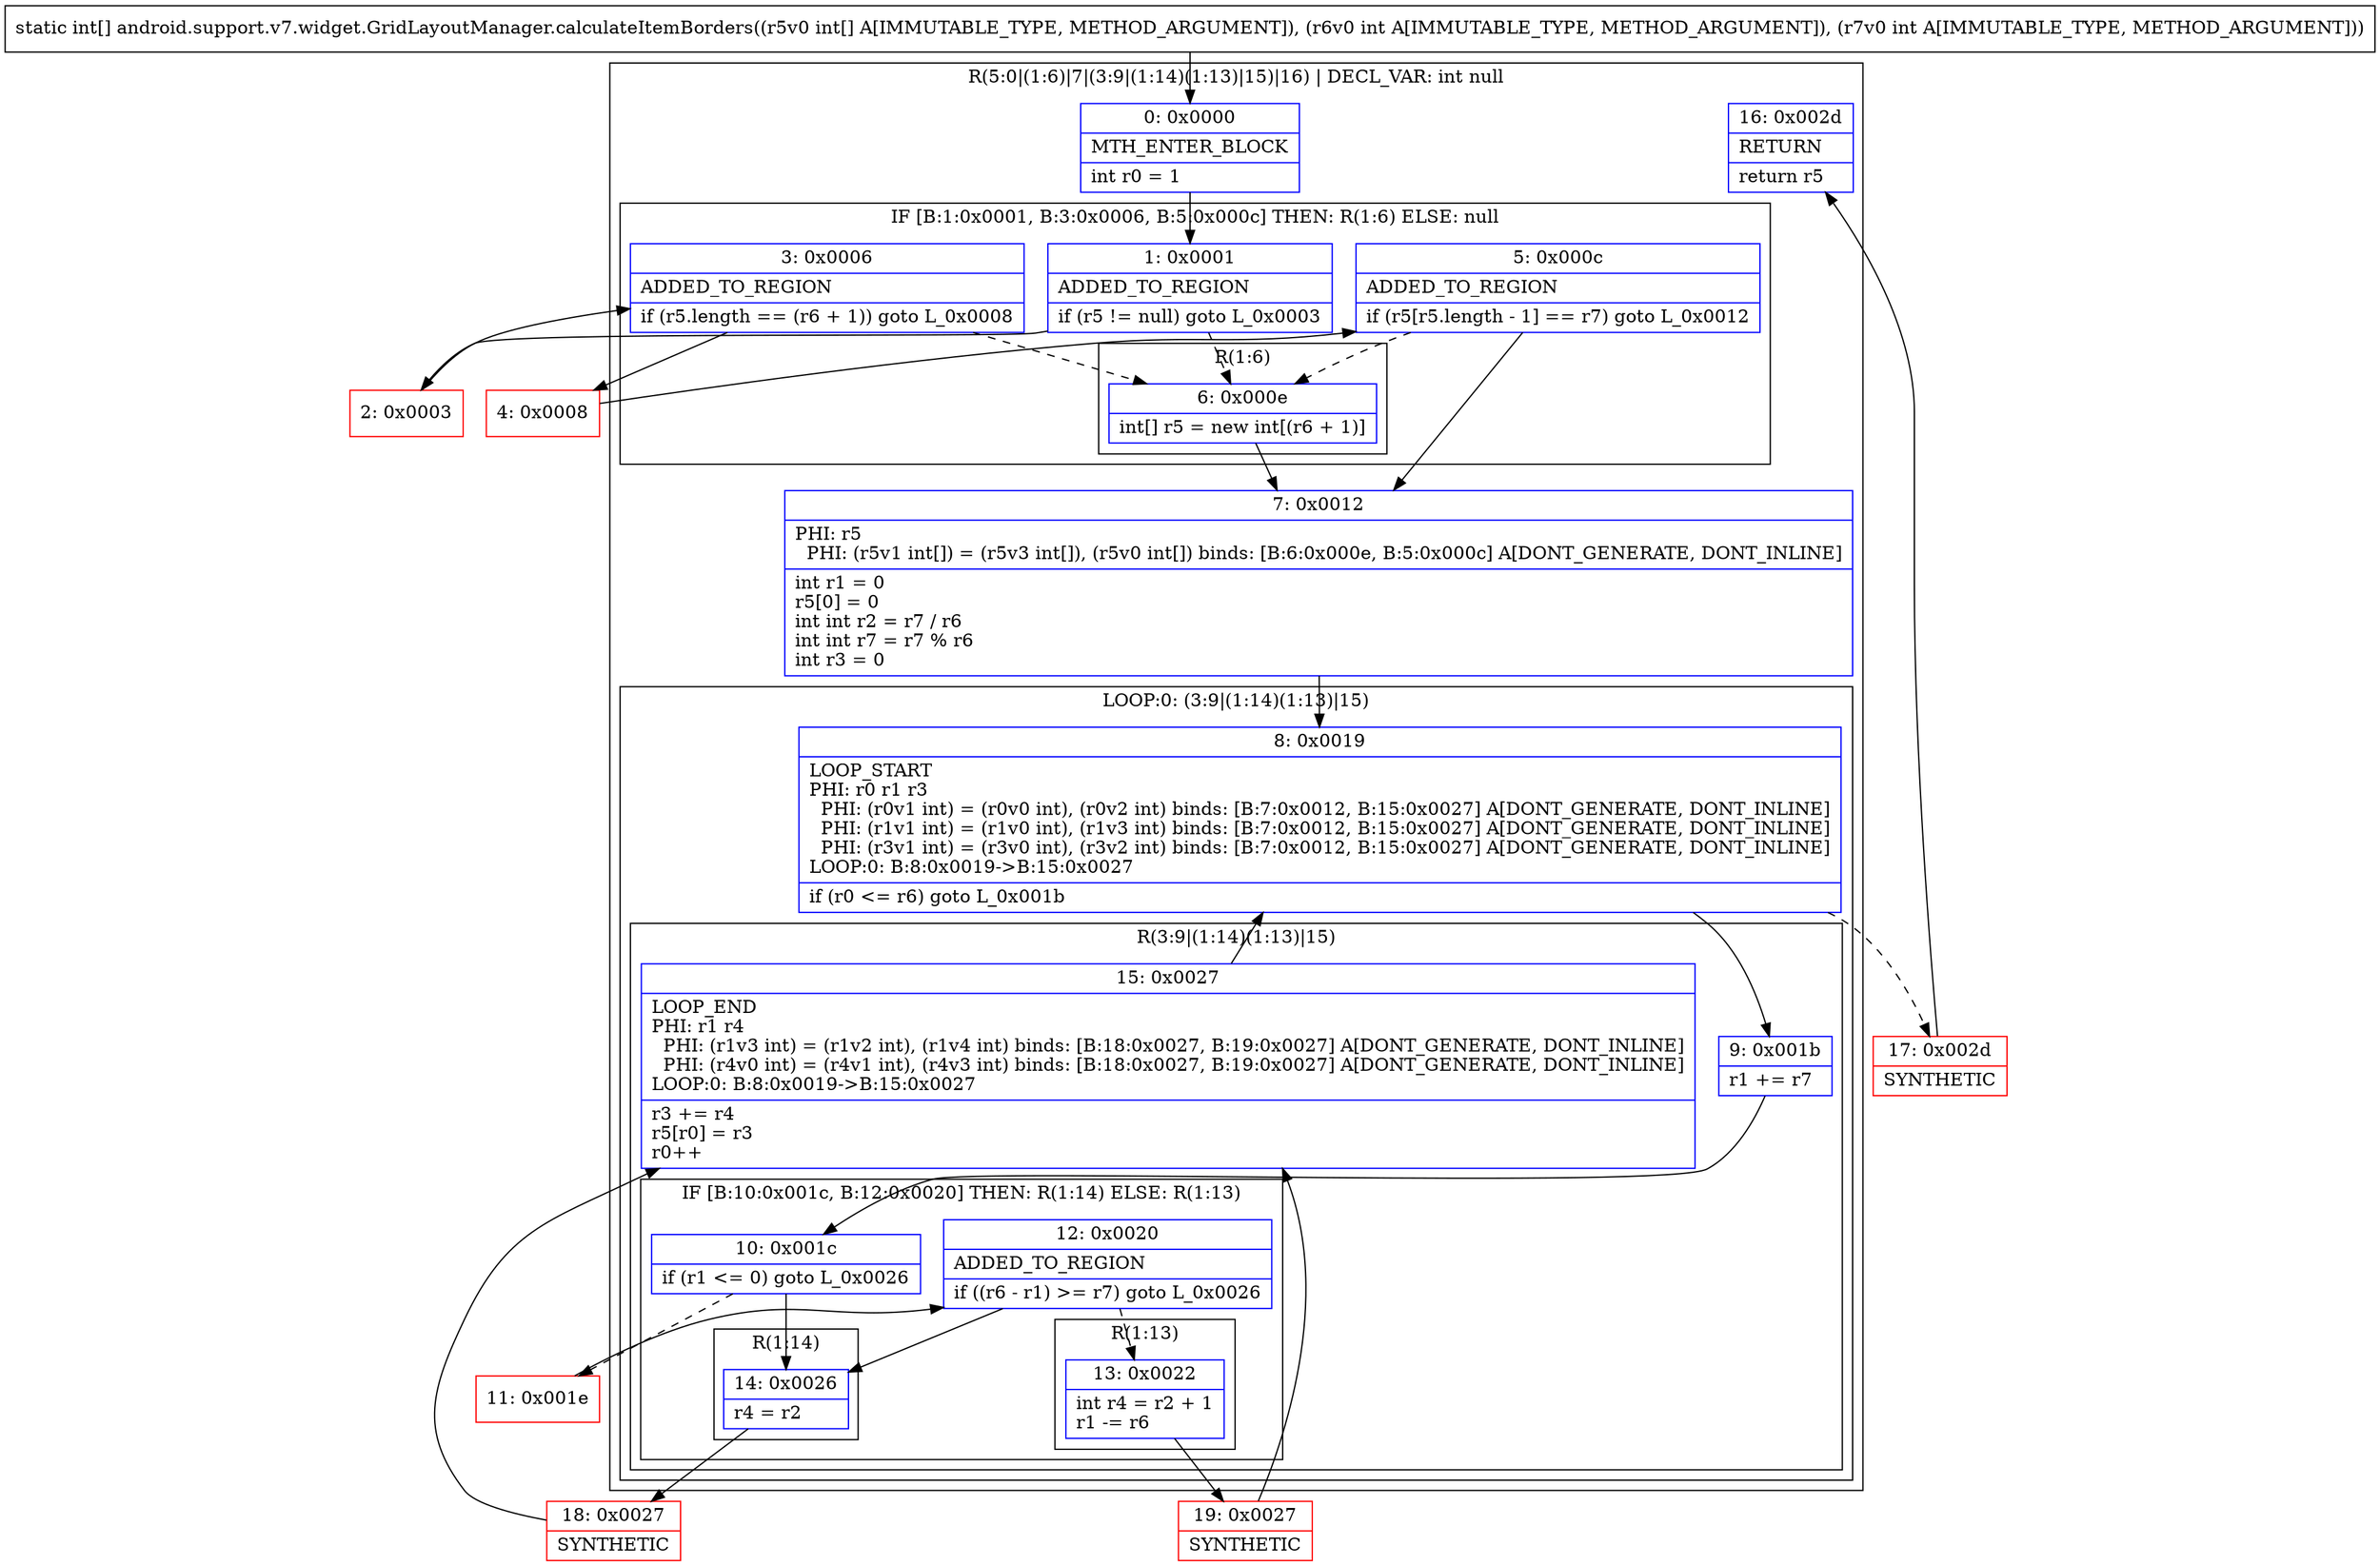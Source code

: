 digraph "CFG forandroid.support.v7.widget.GridLayoutManager.calculateItemBorders([III)[I" {
subgraph cluster_Region_1671727894 {
label = "R(5:0|(1:6)|7|(3:9|(1:14)(1:13)|15)|16) | DECL_VAR: int null\l";
node [shape=record,color=blue];
Node_0 [shape=record,label="{0\:\ 0x0000|MTH_ENTER_BLOCK\l|int r0 = 1\l}"];
subgraph cluster_IfRegion_1828837893 {
label = "IF [B:1:0x0001, B:3:0x0006, B:5:0x000c] THEN: R(1:6) ELSE: null";
node [shape=record,color=blue];
Node_1 [shape=record,label="{1\:\ 0x0001|ADDED_TO_REGION\l|if (r5 != null) goto L_0x0003\l}"];
Node_3 [shape=record,label="{3\:\ 0x0006|ADDED_TO_REGION\l|if (r5.length == (r6 + 1)) goto L_0x0008\l}"];
Node_5 [shape=record,label="{5\:\ 0x000c|ADDED_TO_REGION\l|if (r5[r5.length \- 1] == r7) goto L_0x0012\l}"];
subgraph cluster_Region_1965967493 {
label = "R(1:6)";
node [shape=record,color=blue];
Node_6 [shape=record,label="{6\:\ 0x000e|int[] r5 = new int[(r6 + 1)]\l}"];
}
}
Node_7 [shape=record,label="{7\:\ 0x0012|PHI: r5 \l  PHI: (r5v1 int[]) = (r5v3 int[]), (r5v0 int[]) binds: [B:6:0x000e, B:5:0x000c] A[DONT_GENERATE, DONT_INLINE]\l|int r1 = 0\lr5[0] = 0\lint int r2 = r7 \/ r6\lint int r7 = r7 % r6\lint r3 = 0\l}"];
subgraph cluster_LoopRegion_1480118960 {
label = "LOOP:0: (3:9|(1:14)(1:13)|15)";
node [shape=record,color=blue];
Node_8 [shape=record,label="{8\:\ 0x0019|LOOP_START\lPHI: r0 r1 r3 \l  PHI: (r0v1 int) = (r0v0 int), (r0v2 int) binds: [B:7:0x0012, B:15:0x0027] A[DONT_GENERATE, DONT_INLINE]\l  PHI: (r1v1 int) = (r1v0 int), (r1v3 int) binds: [B:7:0x0012, B:15:0x0027] A[DONT_GENERATE, DONT_INLINE]\l  PHI: (r3v1 int) = (r3v0 int), (r3v2 int) binds: [B:7:0x0012, B:15:0x0027] A[DONT_GENERATE, DONT_INLINE]\lLOOP:0: B:8:0x0019\-\>B:15:0x0027\l|if (r0 \<= r6) goto L_0x001b\l}"];
subgraph cluster_Region_1627020844 {
label = "R(3:9|(1:14)(1:13)|15)";
node [shape=record,color=blue];
Node_9 [shape=record,label="{9\:\ 0x001b|r1 += r7\l}"];
subgraph cluster_IfRegion_1591419437 {
label = "IF [B:10:0x001c, B:12:0x0020] THEN: R(1:14) ELSE: R(1:13)";
node [shape=record,color=blue];
Node_10 [shape=record,label="{10\:\ 0x001c|if (r1 \<= 0) goto L_0x0026\l}"];
Node_12 [shape=record,label="{12\:\ 0x0020|ADDED_TO_REGION\l|if ((r6 \- r1) \>= r7) goto L_0x0026\l}"];
subgraph cluster_Region_1080612372 {
label = "R(1:14)";
node [shape=record,color=blue];
Node_14 [shape=record,label="{14\:\ 0x0026|r4 = r2\l}"];
}
subgraph cluster_Region_434173500 {
label = "R(1:13)";
node [shape=record,color=blue];
Node_13 [shape=record,label="{13\:\ 0x0022|int r4 = r2 + 1\lr1 \-= r6\l}"];
}
}
Node_15 [shape=record,label="{15\:\ 0x0027|LOOP_END\lPHI: r1 r4 \l  PHI: (r1v3 int) = (r1v2 int), (r1v4 int) binds: [B:18:0x0027, B:19:0x0027] A[DONT_GENERATE, DONT_INLINE]\l  PHI: (r4v0 int) = (r4v1 int), (r4v3 int) binds: [B:18:0x0027, B:19:0x0027] A[DONT_GENERATE, DONT_INLINE]\lLOOP:0: B:8:0x0019\-\>B:15:0x0027\l|r3 += r4\lr5[r0] = r3\lr0++\l}"];
}
}
Node_16 [shape=record,label="{16\:\ 0x002d|RETURN\l|return r5\l}"];
}
Node_2 [shape=record,color=red,label="{2\:\ 0x0003}"];
Node_4 [shape=record,color=red,label="{4\:\ 0x0008}"];
Node_11 [shape=record,color=red,label="{11\:\ 0x001e}"];
Node_17 [shape=record,color=red,label="{17\:\ 0x002d|SYNTHETIC\l}"];
Node_18 [shape=record,color=red,label="{18\:\ 0x0027|SYNTHETIC\l}"];
Node_19 [shape=record,color=red,label="{19\:\ 0x0027|SYNTHETIC\l}"];
MethodNode[shape=record,label="{static int[] android.support.v7.widget.GridLayoutManager.calculateItemBorders((r5v0 int[] A[IMMUTABLE_TYPE, METHOD_ARGUMENT]), (r6v0 int A[IMMUTABLE_TYPE, METHOD_ARGUMENT]), (r7v0 int A[IMMUTABLE_TYPE, METHOD_ARGUMENT])) }"];
MethodNode -> Node_0;
Node_0 -> Node_1;
Node_1 -> Node_2;
Node_1 -> Node_6[style=dashed];
Node_3 -> Node_4;
Node_3 -> Node_6[style=dashed];
Node_5 -> Node_6[style=dashed];
Node_5 -> Node_7;
Node_6 -> Node_7;
Node_7 -> Node_8;
Node_8 -> Node_9;
Node_8 -> Node_17[style=dashed];
Node_9 -> Node_10;
Node_10 -> Node_11[style=dashed];
Node_10 -> Node_14;
Node_12 -> Node_13[style=dashed];
Node_12 -> Node_14;
Node_14 -> Node_18;
Node_13 -> Node_19;
Node_15 -> Node_8;
Node_2 -> Node_3;
Node_4 -> Node_5;
Node_11 -> Node_12;
Node_17 -> Node_16;
Node_18 -> Node_15;
Node_19 -> Node_15;
}

